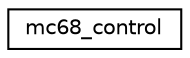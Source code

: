 digraph "Graphical Class Hierarchy"
{
  edge [fontname="Helvetica",fontsize="10",labelfontname="Helvetica",labelfontsize="10"];
  node [fontname="Helvetica",fontsize="10",shape=record];
  rankdir="LR";
  Node1 [label="mc68_control",height=0.2,width=0.4,color="black", fillcolor="white", style="filled",URL="$structmc68__control.html"];
}
